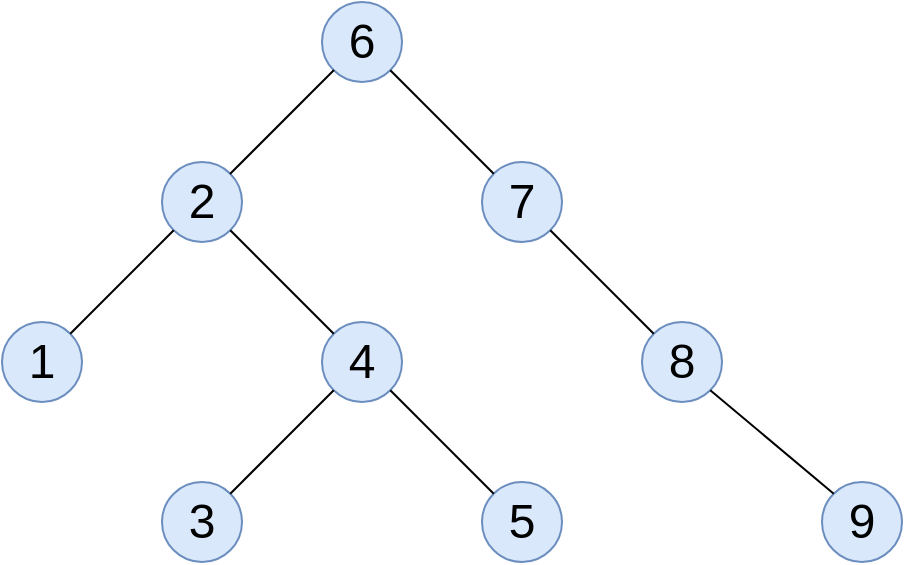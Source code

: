 <mxfile version="24.7.14">
  <diagram name="Página-1" id="5z1XQtibP9gYVT2IqSMT">
    <mxGraphModel dx="1434" dy="818" grid="1" gridSize="10" guides="1" tooltips="1" connect="1" arrows="1" fold="1" page="1" pageScale="1" pageWidth="827" pageHeight="1169" math="0" shadow="0">
      <root>
        <mxCell id="0" />
        <mxCell id="1" parent="0" />
        <mxCell id="nrlr0u1wRLunzloY1q9I-1" value="&lt;font style=&quot;font-size: 24px;&quot;&gt;6&lt;/font&gt;" style="ellipse;whiteSpace=wrap;html=1;fillColor=#dae8fc;strokeColor=#6c8ebf;" vertex="1" parent="1">
          <mxGeometry x="360" y="160" width="40" height="40" as="geometry" />
        </mxCell>
        <mxCell id="nrlr0u1wRLunzloY1q9I-2" value="&lt;font style=&quot;font-size: 24px;&quot;&gt;2&lt;/font&gt;" style="ellipse;whiteSpace=wrap;html=1;direction=south;fillColor=#dae8fc;strokeColor=#6c8ebf;" vertex="1" parent="1">
          <mxGeometry x="280" y="240" width="40" height="40" as="geometry" />
        </mxCell>
        <mxCell id="nrlr0u1wRLunzloY1q9I-3" value="&lt;font style=&quot;font-size: 24px;&quot;&gt;7&lt;/font&gt;" style="ellipse;whiteSpace=wrap;html=1;fillColor=#dae8fc;strokeColor=#6c8ebf;" vertex="1" parent="1">
          <mxGeometry x="440" y="240" width="40" height="40" as="geometry" />
        </mxCell>
        <mxCell id="nrlr0u1wRLunzloY1q9I-4" value="&lt;font style=&quot;font-size: 24px;&quot;&gt;8&lt;/font&gt;" style="ellipse;whiteSpace=wrap;html=1;fillColor=#dae8fc;strokeColor=#6c8ebf;" vertex="1" parent="1">
          <mxGeometry x="520" y="320" width="40" height="40" as="geometry" />
        </mxCell>
        <mxCell id="nrlr0u1wRLunzloY1q9I-5" value="&lt;font style=&quot;font-size: 24px;&quot;&gt;4&lt;/font&gt;" style="ellipse;whiteSpace=wrap;html=1;fillColor=#dae8fc;strokeColor=#6c8ebf;" vertex="1" parent="1">
          <mxGeometry x="360" y="320" width="40" height="40" as="geometry" />
        </mxCell>
        <mxCell id="nrlr0u1wRLunzloY1q9I-6" value="&lt;font style=&quot;font-size: 24px;&quot;&gt;5&lt;/font&gt;" style="ellipse;whiteSpace=wrap;html=1;fillColor=#dae8fc;strokeColor=#6c8ebf;" vertex="1" parent="1">
          <mxGeometry x="440" y="400" width="40" height="40" as="geometry" />
        </mxCell>
        <mxCell id="nrlr0u1wRLunzloY1q9I-7" value="&lt;font style=&quot;font-size: 24px;&quot;&gt;3&lt;/font&gt;" style="ellipse;whiteSpace=wrap;html=1;fillColor=#dae8fc;strokeColor=#6c8ebf;" vertex="1" parent="1">
          <mxGeometry x="280" y="400" width="40" height="40" as="geometry" />
        </mxCell>
        <mxCell id="nrlr0u1wRLunzloY1q9I-8" value="&lt;font style=&quot;font-size: 24px;&quot;&gt;1&lt;/font&gt;" style="ellipse;whiteSpace=wrap;html=1;fillColor=#dae8fc;strokeColor=#6c8ebf;" vertex="1" parent="1">
          <mxGeometry x="200" y="320" width="40" height="40" as="geometry" />
        </mxCell>
        <mxCell id="nrlr0u1wRLunzloY1q9I-9" value="&lt;font style=&quot;font-size: 24px;&quot;&gt;9&lt;/font&gt;" style="ellipse;whiteSpace=wrap;html=1;fillColor=#dae8fc;strokeColor=#6c8ebf;" vertex="1" parent="1">
          <mxGeometry x="610" y="400" width="40" height="40" as="geometry" />
        </mxCell>
        <mxCell id="nrlr0u1wRLunzloY1q9I-11" value="" style="endArrow=none;html=1;rounded=0;exitX=0;exitY=0;exitDx=0;exitDy=0;entryX=0;entryY=1;entryDx=0;entryDy=0;" edge="1" parent="1">
          <mxGeometry width="50" height="50" relative="1" as="geometry">
            <mxPoint x="314" y="246" as="sourcePoint" />
            <mxPoint x="366" y="194" as="targetPoint" />
          </mxGeometry>
        </mxCell>
        <mxCell id="nrlr0u1wRLunzloY1q9I-12" value="" style="endArrow=none;html=1;rounded=0;exitX=1;exitY=0;exitDx=0;exitDy=0;entryX=0;entryY=1;entryDx=0;entryDy=0;" edge="1" parent="1" source="nrlr0u1wRLunzloY1q9I-7" target="nrlr0u1wRLunzloY1q9I-5">
          <mxGeometry width="50" height="50" relative="1" as="geometry">
            <mxPoint x="320" y="402" as="sourcePoint" />
            <mxPoint x="372" y="350" as="targetPoint" />
          </mxGeometry>
        </mxCell>
        <mxCell id="nrlr0u1wRLunzloY1q9I-13" value="" style="endArrow=none;html=1;rounded=0;exitX=1;exitY=0;exitDx=0;exitDy=0;" edge="1" parent="1" source="nrlr0u1wRLunzloY1q9I-8" target="nrlr0u1wRLunzloY1q9I-2">
          <mxGeometry width="50" height="50" relative="1" as="geometry">
            <mxPoint x="230" y="482" as="sourcePoint" />
            <mxPoint x="282" y="430" as="targetPoint" />
          </mxGeometry>
        </mxCell>
        <mxCell id="nrlr0u1wRLunzloY1q9I-14" value="" style="endArrow=none;html=1;rounded=0;exitX=0;exitY=0;exitDx=0;exitDy=0;entryX=1;entryY=1;entryDx=0;entryDy=0;" edge="1" parent="1" source="nrlr0u1wRLunzloY1q9I-6" target="nrlr0u1wRLunzloY1q9I-5">
          <mxGeometry width="50" height="50" relative="1" as="geometry">
            <mxPoint x="470" y="402" as="sourcePoint" />
            <mxPoint x="522" y="350" as="targetPoint" />
          </mxGeometry>
        </mxCell>
        <mxCell id="nrlr0u1wRLunzloY1q9I-15" value="" style="endArrow=none;html=1;rounded=0;exitX=0;exitY=0;exitDx=0;exitDy=0;entryX=1;entryY=0;entryDx=0;entryDy=0;" edge="1" parent="1" source="nrlr0u1wRLunzloY1q9I-5" target="nrlr0u1wRLunzloY1q9I-2">
          <mxGeometry width="50" height="50" relative="1" as="geometry">
            <mxPoint x="382" y="332" as="sourcePoint" />
            <mxPoint x="330" y="280" as="targetPoint" />
          </mxGeometry>
        </mxCell>
        <mxCell id="nrlr0u1wRLunzloY1q9I-16" value="" style="endArrow=none;html=1;rounded=0;exitX=0;exitY=0;exitDx=0;exitDy=0;entryX=1;entryY=1;entryDx=0;entryDy=0;" edge="1" parent="1" source="nrlr0u1wRLunzloY1q9I-3" target="nrlr0u1wRLunzloY1q9I-1">
          <mxGeometry width="50" height="50" relative="1" as="geometry">
            <mxPoint x="376" y="336" as="sourcePoint" />
            <mxPoint x="324" y="284" as="targetPoint" />
          </mxGeometry>
        </mxCell>
        <mxCell id="nrlr0u1wRLunzloY1q9I-17" value="" style="endArrow=none;html=1;rounded=0;exitX=0;exitY=0;exitDx=0;exitDy=0;entryX=1;entryY=1;entryDx=0;entryDy=0;" edge="1" parent="1" source="nrlr0u1wRLunzloY1q9I-4" target="nrlr0u1wRLunzloY1q9I-3">
          <mxGeometry width="50" height="50" relative="1" as="geometry">
            <mxPoint x="532" y="332" as="sourcePoint" />
            <mxPoint x="480" y="280" as="targetPoint" />
          </mxGeometry>
        </mxCell>
        <mxCell id="nrlr0u1wRLunzloY1q9I-18" value="" style="endArrow=none;html=1;rounded=0;exitX=0;exitY=0;exitDx=0;exitDy=0;entryX=1;entryY=1;entryDx=0;entryDy=0;" edge="1" parent="1" source="nrlr0u1wRLunzloY1q9I-9" target="nrlr0u1wRLunzloY1q9I-4">
          <mxGeometry width="50" height="50" relative="1" as="geometry">
            <mxPoint x="602" y="412" as="sourcePoint" />
            <mxPoint x="550" y="360" as="targetPoint" />
          </mxGeometry>
        </mxCell>
      </root>
    </mxGraphModel>
  </diagram>
</mxfile>
